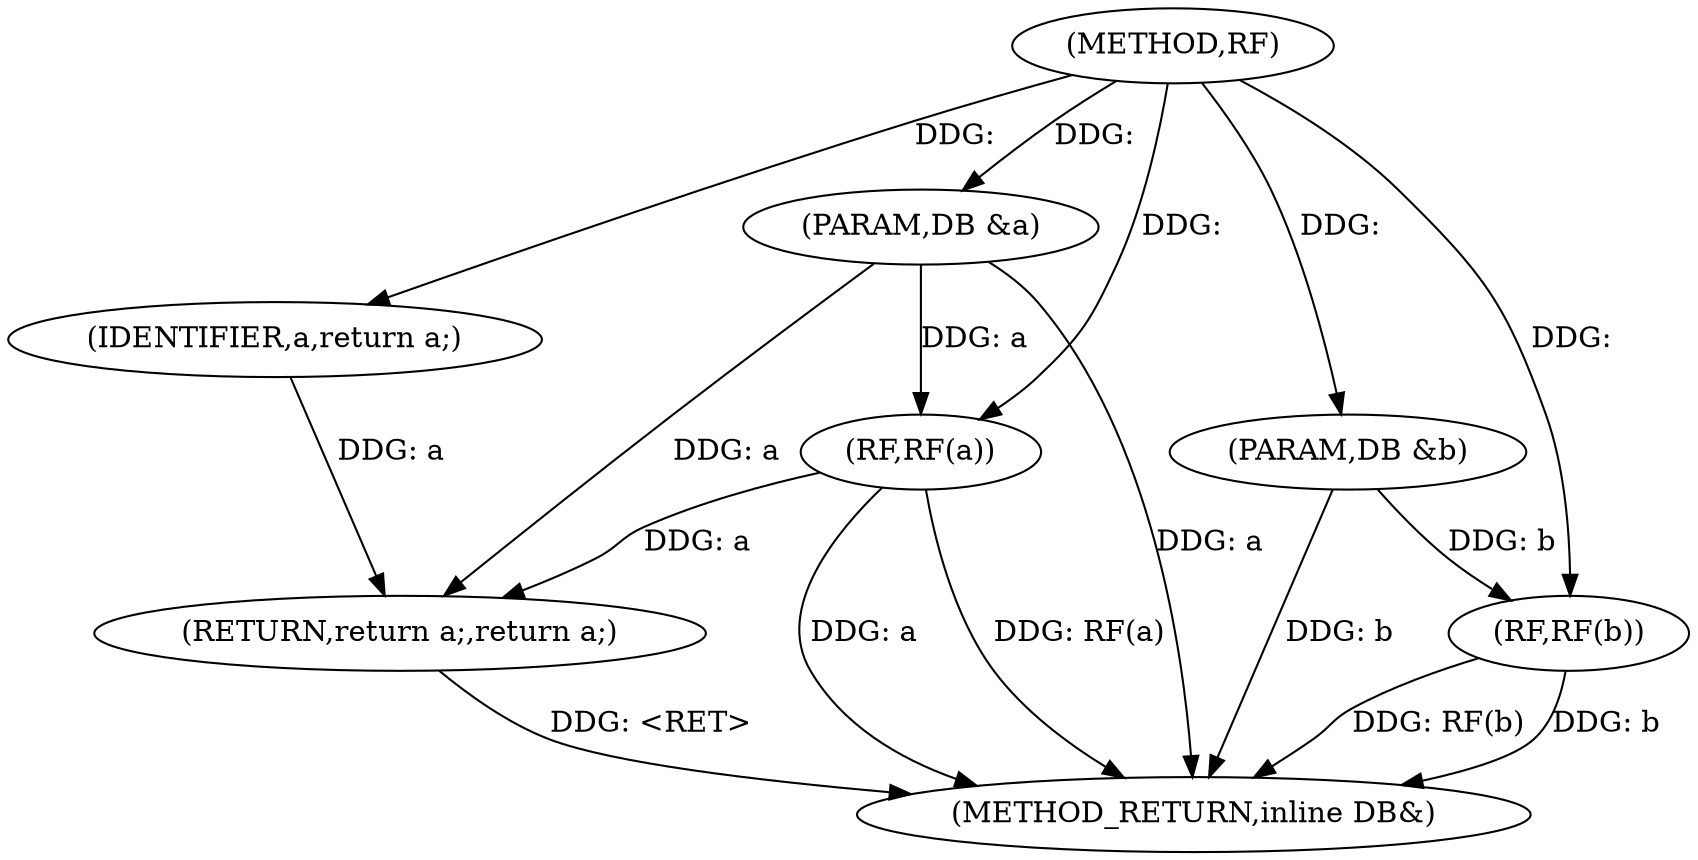 digraph "RF" {  
"1000655" [label = "(METHOD,RF)" ]
"1000666" [label = "(METHOD_RETURN,inline DB&)" ]
"1000656" [label = "(PARAM,DB &a)" ]
"1000657" [label = "(PARAM,DB &b)" ]
"1000664" [label = "(RETURN,return a;,return a;)" ]
"1000660" [label = "(RF,RF(a))" ]
"1000662" [label = "(RF,RF(b))" ]
"1000665" [label = "(IDENTIFIER,a,return a;)" ]
  "1000664" -> "1000666"  [ label = "DDG: <RET>"] 
  "1000656" -> "1000666"  [ label = "DDG: a"] 
  "1000657" -> "1000666"  [ label = "DDG: b"] 
  "1000660" -> "1000666"  [ label = "DDG: a"] 
  "1000660" -> "1000666"  [ label = "DDG: RF(a)"] 
  "1000662" -> "1000666"  [ label = "DDG: b"] 
  "1000662" -> "1000666"  [ label = "DDG: RF(b)"] 
  "1000655" -> "1000656"  [ label = "DDG: "] 
  "1000655" -> "1000657"  [ label = "DDG: "] 
  "1000665" -> "1000664"  [ label = "DDG: a"] 
  "1000660" -> "1000664"  [ label = "DDG: a"] 
  "1000656" -> "1000664"  [ label = "DDG: a"] 
  "1000655" -> "1000665"  [ label = "DDG: "] 
  "1000656" -> "1000660"  [ label = "DDG: a"] 
  "1000655" -> "1000660"  [ label = "DDG: "] 
  "1000657" -> "1000662"  [ label = "DDG: b"] 
  "1000655" -> "1000662"  [ label = "DDG: "] 
}
